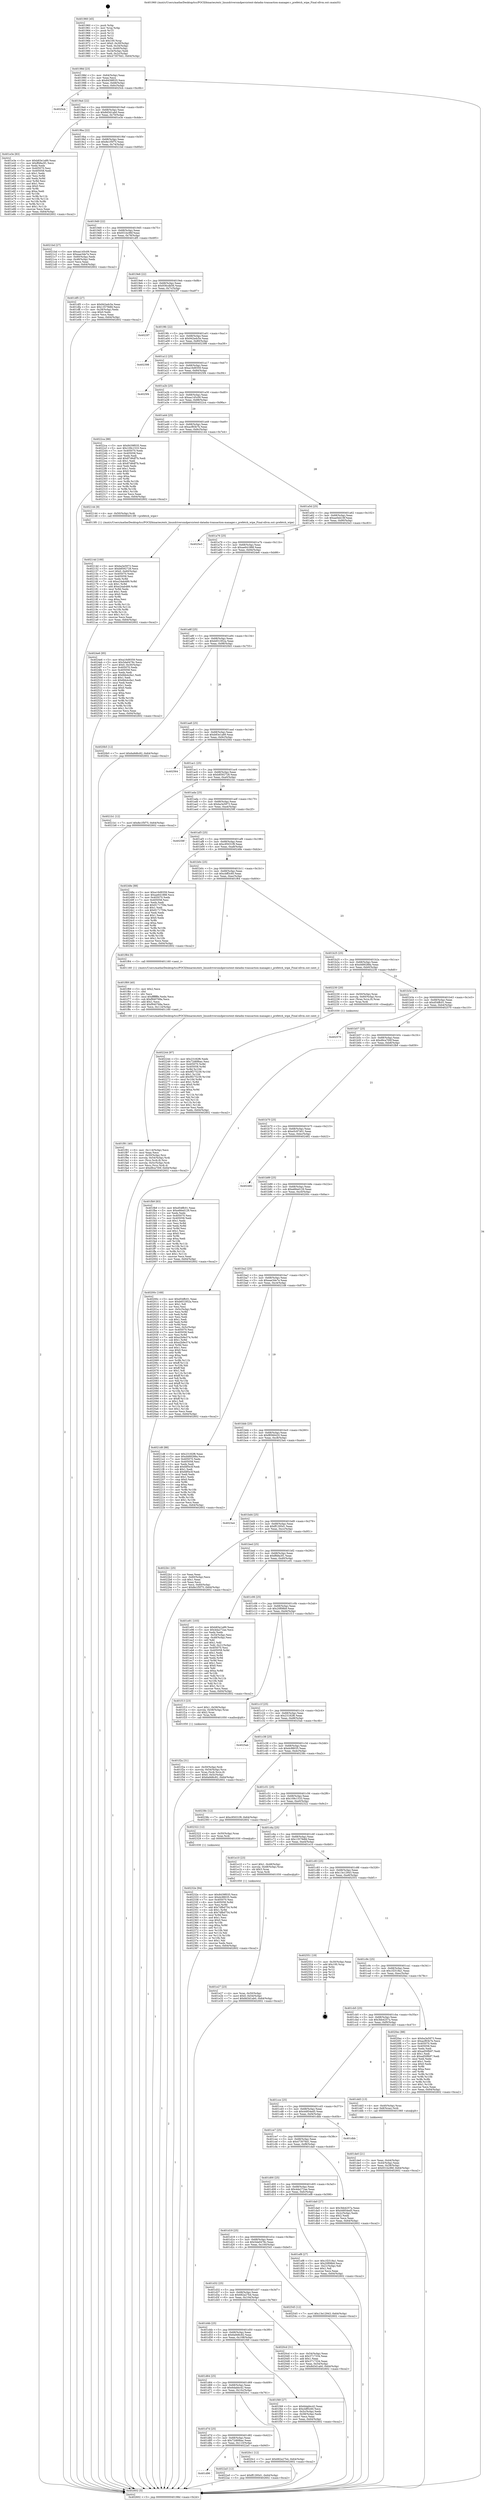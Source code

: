 digraph "0x401960" {
  label = "0x401960 (/mnt/c/Users/mathe/Desktop/tcc/POCII/binaries/extr_linuxdriversmdpersistent-datadm-transaction-manager.c_prefetch_wipe_Final-ollvm.out::main(0))"
  labelloc = "t"
  node[shape=record]

  Entry [label="",width=0.3,height=0.3,shape=circle,fillcolor=black,style=filled]
  "0x40198d" [label="{
     0x40198d [23]\l
     | [instrs]\l
     &nbsp;&nbsp;0x40198d \<+3\>: mov -0x64(%rbp),%eax\l
     &nbsp;&nbsp;0x401990 \<+2\>: mov %eax,%ecx\l
     &nbsp;&nbsp;0x401992 \<+6\>: sub $0x8439f035,%ecx\l
     &nbsp;&nbsp;0x401998 \<+3\>: mov %eax,-0x68(%rbp)\l
     &nbsp;&nbsp;0x40199b \<+3\>: mov %ecx,-0x6c(%rbp)\l
     &nbsp;&nbsp;0x40199e \<+6\>: je 00000000004025cb \<main+0xc6b\>\l
  }"]
  "0x4025cb" [label="{
     0x4025cb\l
  }", style=dashed]
  "0x4019a4" [label="{
     0x4019a4 [22]\l
     | [instrs]\l
     &nbsp;&nbsp;0x4019a4 \<+5\>: jmp 00000000004019a9 \<main+0x49\>\l
     &nbsp;&nbsp;0x4019a9 \<+3\>: mov -0x68(%rbp),%eax\l
     &nbsp;&nbsp;0x4019ac \<+5\>: sub $0x8d3d1ab0,%eax\l
     &nbsp;&nbsp;0x4019b1 \<+3\>: mov %eax,-0x70(%rbp)\l
     &nbsp;&nbsp;0x4019b4 \<+6\>: je 0000000000401e3e \<main+0x4de\>\l
  }"]
  Exit [label="",width=0.3,height=0.3,shape=circle,fillcolor=black,style=filled,peripheries=2]
  "0x401e3e" [label="{
     0x401e3e [83]\l
     | [instrs]\l
     &nbsp;&nbsp;0x401e3e \<+5\>: mov $0xb83e1a89,%eax\l
     &nbsp;&nbsp;0x401e43 \<+5\>: mov $0xff48a3f1,%ecx\l
     &nbsp;&nbsp;0x401e48 \<+2\>: xor %edx,%edx\l
     &nbsp;&nbsp;0x401e4a \<+7\>: mov 0x405070,%esi\l
     &nbsp;&nbsp;0x401e51 \<+7\>: mov 0x405058,%edi\l
     &nbsp;&nbsp;0x401e58 \<+3\>: sub $0x1,%edx\l
     &nbsp;&nbsp;0x401e5b \<+3\>: mov %esi,%r8d\l
     &nbsp;&nbsp;0x401e5e \<+3\>: add %edx,%r8d\l
     &nbsp;&nbsp;0x401e61 \<+4\>: imul %r8d,%esi\l
     &nbsp;&nbsp;0x401e65 \<+3\>: and $0x1,%esi\l
     &nbsp;&nbsp;0x401e68 \<+3\>: cmp $0x0,%esi\l
     &nbsp;&nbsp;0x401e6b \<+4\>: sete %r9b\l
     &nbsp;&nbsp;0x401e6f \<+3\>: cmp $0xa,%edi\l
     &nbsp;&nbsp;0x401e72 \<+4\>: setl %r10b\l
     &nbsp;&nbsp;0x401e76 \<+3\>: mov %r9b,%r11b\l
     &nbsp;&nbsp;0x401e79 \<+3\>: and %r10b,%r11b\l
     &nbsp;&nbsp;0x401e7c \<+3\>: xor %r10b,%r9b\l
     &nbsp;&nbsp;0x401e7f \<+3\>: or %r9b,%r11b\l
     &nbsp;&nbsp;0x401e82 \<+4\>: test $0x1,%r11b\l
     &nbsp;&nbsp;0x401e86 \<+3\>: cmovne %ecx,%eax\l
     &nbsp;&nbsp;0x401e89 \<+3\>: mov %eax,-0x64(%rbp)\l
     &nbsp;&nbsp;0x401e8c \<+5\>: jmp 0000000000402602 \<main+0xca2\>\l
  }"]
  "0x4019ba" [label="{
     0x4019ba [22]\l
     | [instrs]\l
     &nbsp;&nbsp;0x4019ba \<+5\>: jmp 00000000004019bf \<main+0x5f\>\l
     &nbsp;&nbsp;0x4019bf \<+3\>: mov -0x68(%rbp),%eax\l
     &nbsp;&nbsp;0x4019c2 \<+5\>: sub $0x8e1f5f75,%eax\l
     &nbsp;&nbsp;0x4019c7 \<+3\>: mov %eax,-0x74(%rbp)\l
     &nbsp;&nbsp;0x4019ca \<+6\>: je 00000000004021bd \<main+0x85d\>\l
  }"]
  "0x40232e" [label="{
     0x40232e [94]\l
     | [instrs]\l
     &nbsp;&nbsp;0x40232e \<+5\>: mov $0x8439f035,%ecx\l
     &nbsp;&nbsp;0x402333 \<+5\>: mov $0xdc98035,%edx\l
     &nbsp;&nbsp;0x402338 \<+7\>: mov 0x405070,%esi\l
     &nbsp;&nbsp;0x40233f \<+8\>: mov 0x405058,%r8d\l
     &nbsp;&nbsp;0x402347 \<+3\>: mov %esi,%r9d\l
     &nbsp;&nbsp;0x40234a \<+7\>: add $0x7dfbd754,%r9d\l
     &nbsp;&nbsp;0x402351 \<+4\>: sub $0x1,%r9d\l
     &nbsp;&nbsp;0x402355 \<+7\>: sub $0x7dfbd754,%r9d\l
     &nbsp;&nbsp;0x40235c \<+4\>: imul %r9d,%esi\l
     &nbsp;&nbsp;0x402360 \<+3\>: and $0x1,%esi\l
     &nbsp;&nbsp;0x402363 \<+3\>: cmp $0x0,%esi\l
     &nbsp;&nbsp;0x402366 \<+4\>: sete %r10b\l
     &nbsp;&nbsp;0x40236a \<+4\>: cmp $0xa,%r8d\l
     &nbsp;&nbsp;0x40236e \<+4\>: setl %r11b\l
     &nbsp;&nbsp;0x402372 \<+3\>: mov %r10b,%bl\l
     &nbsp;&nbsp;0x402375 \<+3\>: and %r11b,%bl\l
     &nbsp;&nbsp;0x402378 \<+3\>: xor %r11b,%r10b\l
     &nbsp;&nbsp;0x40237b \<+3\>: or %r10b,%bl\l
     &nbsp;&nbsp;0x40237e \<+3\>: test $0x1,%bl\l
     &nbsp;&nbsp;0x402381 \<+3\>: cmovne %edx,%ecx\l
     &nbsp;&nbsp;0x402384 \<+3\>: mov %ecx,-0x64(%rbp)\l
     &nbsp;&nbsp;0x402387 \<+5\>: jmp 0000000000402602 \<main+0xca2\>\l
  }"]
  "0x4021bd" [label="{
     0x4021bd [27]\l
     | [instrs]\l
     &nbsp;&nbsp;0x4021bd \<+5\>: mov $0xaa145c09,%eax\l
     &nbsp;&nbsp;0x4021c2 \<+5\>: mov $0xeae3de7e,%ecx\l
     &nbsp;&nbsp;0x4021c7 \<+3\>: mov -0x60(%rbp),%edx\l
     &nbsp;&nbsp;0x4021ca \<+3\>: cmp -0x48(%rbp),%edx\l
     &nbsp;&nbsp;0x4021cd \<+3\>: cmovl %ecx,%eax\l
     &nbsp;&nbsp;0x4021d0 \<+3\>: mov %eax,-0x64(%rbp)\l
     &nbsp;&nbsp;0x4021d3 \<+5\>: jmp 0000000000402602 \<main+0xca2\>\l
  }"]
  "0x4019d0" [label="{
     0x4019d0 [22]\l
     | [instrs]\l
     &nbsp;&nbsp;0x4019d0 \<+5\>: jmp 00000000004019d5 \<main+0x75\>\l
     &nbsp;&nbsp;0x4019d5 \<+3\>: mov -0x68(%rbp),%eax\l
     &nbsp;&nbsp;0x4019d8 \<+5\>: sub $0x931bc96f,%eax\l
     &nbsp;&nbsp;0x4019dd \<+3\>: mov %eax,-0x78(%rbp)\l
     &nbsp;&nbsp;0x4019e0 \<+6\>: je 0000000000401df5 \<main+0x495\>\l
  }"]
  "0x401d96" [label="{
     0x401d96\l
  }", style=dashed]
  "0x401df5" [label="{
     0x401df5 [27]\l
     | [instrs]\l
     &nbsp;&nbsp;0x401df5 \<+5\>: mov $0x942edc5e,%eax\l
     &nbsp;&nbsp;0x401dfa \<+5\>: mov $0x13579dfd,%ecx\l
     &nbsp;&nbsp;0x401dff \<+3\>: mov -0x28(%rbp),%edx\l
     &nbsp;&nbsp;0x401e02 \<+3\>: cmp $0x0,%edx\l
     &nbsp;&nbsp;0x401e05 \<+3\>: cmove %ecx,%eax\l
     &nbsp;&nbsp;0x401e08 \<+3\>: mov %eax,-0x64(%rbp)\l
     &nbsp;&nbsp;0x401e0b \<+5\>: jmp 0000000000402602 \<main+0xca2\>\l
  }"]
  "0x4019e6" [label="{
     0x4019e6 [22]\l
     | [instrs]\l
     &nbsp;&nbsp;0x4019e6 \<+5\>: jmp 00000000004019eb \<main+0x8b\>\l
     &nbsp;&nbsp;0x4019eb \<+3\>: mov -0x68(%rbp),%eax\l
     &nbsp;&nbsp;0x4019ee \<+5\>: sub $0x936cdb56,%eax\l
     &nbsp;&nbsp;0x4019f3 \<+3\>: mov %eax,-0x7c(%rbp)\l
     &nbsp;&nbsp;0x4019f6 \<+6\>: je 00000000004023f7 \<main+0xa97\>\l
  }"]
  "0x4022a5" [label="{
     0x4022a5 [12]\l
     | [instrs]\l
     &nbsp;&nbsp;0x4022a5 \<+7\>: movl $0xff1295d1,-0x64(%rbp)\l
     &nbsp;&nbsp;0x4022ac \<+5\>: jmp 0000000000402602 \<main+0xca2\>\l
  }"]
  "0x4023f7" [label="{
     0x4023f7\l
  }", style=dashed]
  "0x4019fc" [label="{
     0x4019fc [22]\l
     | [instrs]\l
     &nbsp;&nbsp;0x4019fc \<+5\>: jmp 0000000000401a01 \<main+0xa1\>\l
     &nbsp;&nbsp;0x401a01 \<+3\>: mov -0x68(%rbp),%eax\l
     &nbsp;&nbsp;0x401a04 \<+5\>: sub $0x942edc5e,%eax\l
     &nbsp;&nbsp;0x401a09 \<+3\>: mov %eax,-0x80(%rbp)\l
     &nbsp;&nbsp;0x401a0c \<+6\>: je 0000000000402398 \<main+0xa38\>\l
  }"]
  "0x402244" [label="{
     0x402244 [97]\l
     | [instrs]\l
     &nbsp;&nbsp;0x402244 \<+5\>: mov $0x23182f6,%edx\l
     &nbsp;&nbsp;0x402249 \<+5\>: mov $0x72d69bac,%esi\l
     &nbsp;&nbsp;0x40224e \<+8\>: mov 0x405070,%r8d\l
     &nbsp;&nbsp;0x402256 \<+8\>: mov 0x405058,%r9d\l
     &nbsp;&nbsp;0x40225e \<+3\>: mov %r8d,%r10d\l
     &nbsp;&nbsp;0x402261 \<+7\>: sub $0x9f275239,%r10d\l
     &nbsp;&nbsp;0x402268 \<+4\>: sub $0x1,%r10d\l
     &nbsp;&nbsp;0x40226c \<+7\>: add $0x9f275239,%r10d\l
     &nbsp;&nbsp;0x402273 \<+4\>: imul %r10d,%r8d\l
     &nbsp;&nbsp;0x402277 \<+4\>: and $0x1,%r8d\l
     &nbsp;&nbsp;0x40227b \<+4\>: cmp $0x0,%r8d\l
     &nbsp;&nbsp;0x40227f \<+4\>: sete %r11b\l
     &nbsp;&nbsp;0x402283 \<+4\>: cmp $0xa,%r9d\l
     &nbsp;&nbsp;0x402287 \<+3\>: setl %bl\l
     &nbsp;&nbsp;0x40228a \<+3\>: mov %r11b,%r14b\l
     &nbsp;&nbsp;0x40228d \<+3\>: and %bl,%r14b\l
     &nbsp;&nbsp;0x402290 \<+3\>: xor %bl,%r11b\l
     &nbsp;&nbsp;0x402293 \<+3\>: or %r11b,%r14b\l
     &nbsp;&nbsp;0x402296 \<+4\>: test $0x1,%r14b\l
     &nbsp;&nbsp;0x40229a \<+3\>: cmovne %esi,%edx\l
     &nbsp;&nbsp;0x40229d \<+3\>: mov %edx,-0x64(%rbp)\l
     &nbsp;&nbsp;0x4022a0 \<+5\>: jmp 0000000000402602 \<main+0xca2\>\l
  }"]
  "0x402398" [label="{
     0x402398\l
  }", style=dashed]
  "0x401a12" [label="{
     0x401a12 [25]\l
     | [instrs]\l
     &nbsp;&nbsp;0x401a12 \<+5\>: jmp 0000000000401a17 \<main+0xb7\>\l
     &nbsp;&nbsp;0x401a17 \<+3\>: mov -0x68(%rbp),%eax\l
     &nbsp;&nbsp;0x401a1a \<+5\>: sub $0xa16d9359,%eax\l
     &nbsp;&nbsp;0x401a1f \<+6\>: mov %eax,-0x84(%rbp)\l
     &nbsp;&nbsp;0x401a25 \<+6\>: je 00000000004025f4 \<main+0xc94\>\l
  }"]
  "0x40214d" [label="{
     0x40214d [100]\l
     | [instrs]\l
     &nbsp;&nbsp;0x40214d \<+5\>: mov $0xba3e5973,%eax\l
     &nbsp;&nbsp;0x402152 \<+5\>: mov $0xb8592728,%ecx\l
     &nbsp;&nbsp;0x402157 \<+7\>: movl $0x0,-0x60(%rbp)\l
     &nbsp;&nbsp;0x40215e \<+7\>: mov 0x405070,%edx\l
     &nbsp;&nbsp;0x402165 \<+7\>: mov 0x405058,%esi\l
     &nbsp;&nbsp;0x40216c \<+3\>: mov %edx,%r8d\l
     &nbsp;&nbsp;0x40216f \<+7\>: sub $0xe24ab489,%r8d\l
     &nbsp;&nbsp;0x402176 \<+4\>: sub $0x1,%r8d\l
     &nbsp;&nbsp;0x40217a \<+7\>: add $0xe24ab489,%r8d\l
     &nbsp;&nbsp;0x402181 \<+4\>: imul %r8d,%edx\l
     &nbsp;&nbsp;0x402185 \<+3\>: and $0x1,%edx\l
     &nbsp;&nbsp;0x402188 \<+3\>: cmp $0x0,%edx\l
     &nbsp;&nbsp;0x40218b \<+4\>: sete %r9b\l
     &nbsp;&nbsp;0x40218f \<+3\>: cmp $0xa,%esi\l
     &nbsp;&nbsp;0x402192 \<+4\>: setl %r10b\l
     &nbsp;&nbsp;0x402196 \<+3\>: mov %r9b,%r11b\l
     &nbsp;&nbsp;0x402199 \<+3\>: and %r10b,%r11b\l
     &nbsp;&nbsp;0x40219c \<+3\>: xor %r10b,%r9b\l
     &nbsp;&nbsp;0x40219f \<+3\>: or %r9b,%r11b\l
     &nbsp;&nbsp;0x4021a2 \<+4\>: test $0x1,%r11b\l
     &nbsp;&nbsp;0x4021a6 \<+3\>: cmovne %ecx,%eax\l
     &nbsp;&nbsp;0x4021a9 \<+3\>: mov %eax,-0x64(%rbp)\l
     &nbsp;&nbsp;0x4021ac \<+5\>: jmp 0000000000402602 \<main+0xca2\>\l
  }"]
  "0x4025f4" [label="{
     0x4025f4\l
  }", style=dashed]
  "0x401a2b" [label="{
     0x401a2b [25]\l
     | [instrs]\l
     &nbsp;&nbsp;0x401a2b \<+5\>: jmp 0000000000401a30 \<main+0xd0\>\l
     &nbsp;&nbsp;0x401a30 \<+3\>: mov -0x68(%rbp),%eax\l
     &nbsp;&nbsp;0x401a33 \<+5\>: sub $0xaa145c09,%eax\l
     &nbsp;&nbsp;0x401a38 \<+6\>: mov %eax,-0x88(%rbp)\l
     &nbsp;&nbsp;0x401a3e \<+6\>: je 00000000004022ca \<main+0x96a\>\l
  }"]
  "0x401d7d" [label="{
     0x401d7d [25]\l
     | [instrs]\l
     &nbsp;&nbsp;0x401d7d \<+5\>: jmp 0000000000401d82 \<main+0x422\>\l
     &nbsp;&nbsp;0x401d82 \<+3\>: mov -0x68(%rbp),%eax\l
     &nbsp;&nbsp;0x401d85 \<+5\>: sub $0x72d69bac,%eax\l
     &nbsp;&nbsp;0x401d8a \<+6\>: mov %eax,-0x110(%rbp)\l
     &nbsp;&nbsp;0x401d90 \<+6\>: je 00000000004022a5 \<main+0x945\>\l
  }"]
  "0x4022ca" [label="{
     0x4022ca [88]\l
     | [instrs]\l
     &nbsp;&nbsp;0x4022ca \<+5\>: mov $0x8439f035,%eax\l
     &nbsp;&nbsp;0x4022cf \<+5\>: mov $0x109c1533,%ecx\l
     &nbsp;&nbsp;0x4022d4 \<+7\>: mov 0x405070,%edx\l
     &nbsp;&nbsp;0x4022db \<+7\>: mov 0x405058,%esi\l
     &nbsp;&nbsp;0x4022e2 \<+2\>: mov %edx,%edi\l
     &nbsp;&nbsp;0x4022e4 \<+6\>: add $0x87d6df7b,%edi\l
     &nbsp;&nbsp;0x4022ea \<+3\>: sub $0x1,%edi\l
     &nbsp;&nbsp;0x4022ed \<+6\>: sub $0x87d6df7b,%edi\l
     &nbsp;&nbsp;0x4022f3 \<+3\>: imul %edi,%edx\l
     &nbsp;&nbsp;0x4022f6 \<+3\>: and $0x1,%edx\l
     &nbsp;&nbsp;0x4022f9 \<+3\>: cmp $0x0,%edx\l
     &nbsp;&nbsp;0x4022fc \<+4\>: sete %r8b\l
     &nbsp;&nbsp;0x402300 \<+3\>: cmp $0xa,%esi\l
     &nbsp;&nbsp;0x402303 \<+4\>: setl %r9b\l
     &nbsp;&nbsp;0x402307 \<+3\>: mov %r8b,%r10b\l
     &nbsp;&nbsp;0x40230a \<+3\>: and %r9b,%r10b\l
     &nbsp;&nbsp;0x40230d \<+3\>: xor %r9b,%r8b\l
     &nbsp;&nbsp;0x402310 \<+3\>: or %r8b,%r10b\l
     &nbsp;&nbsp;0x402313 \<+4\>: test $0x1,%r10b\l
     &nbsp;&nbsp;0x402317 \<+3\>: cmovne %ecx,%eax\l
     &nbsp;&nbsp;0x40231a \<+3\>: mov %eax,-0x64(%rbp)\l
     &nbsp;&nbsp;0x40231d \<+5\>: jmp 0000000000402602 \<main+0xca2\>\l
  }"]
  "0x401a44" [label="{
     0x401a44 [25]\l
     | [instrs]\l
     &nbsp;&nbsp;0x401a44 \<+5\>: jmp 0000000000401a49 \<main+0xe9\>\l
     &nbsp;&nbsp;0x401a49 \<+3\>: mov -0x68(%rbp),%eax\l
     &nbsp;&nbsp;0x401a4c \<+5\>: sub $0xacf83b7b,%eax\l
     &nbsp;&nbsp;0x401a51 \<+6\>: mov %eax,-0x8c(%rbp)\l
     &nbsp;&nbsp;0x401a57 \<+6\>: je 0000000000402144 \<main+0x7e4\>\l
  }"]
  "0x4020c1" [label="{
     0x4020c1 [12]\l
     | [instrs]\l
     &nbsp;&nbsp;0x4020c1 \<+7\>: movl $0x682a27b4,-0x64(%rbp)\l
     &nbsp;&nbsp;0x4020c8 \<+5\>: jmp 0000000000402602 \<main+0xca2\>\l
  }"]
  "0x402144" [label="{
     0x402144 [9]\l
     | [instrs]\l
     &nbsp;&nbsp;0x402144 \<+4\>: mov -0x50(%rbp),%rdi\l
     &nbsp;&nbsp;0x402148 \<+5\>: call 00000000004013f0 \<prefetch_wipe\>\l
     | [calls]\l
     &nbsp;&nbsp;0x4013f0 \{1\} (/mnt/c/Users/mathe/Desktop/tcc/POCII/binaries/extr_linuxdriversmdpersistent-datadm-transaction-manager.c_prefetch_wipe_Final-ollvm.out::prefetch_wipe)\l
  }"]
  "0x401a5d" [label="{
     0x401a5d [25]\l
     | [instrs]\l
     &nbsp;&nbsp;0x401a5d \<+5\>: jmp 0000000000401a62 \<main+0x102\>\l
     &nbsp;&nbsp;0x401a62 \<+3\>: mov -0x68(%rbp),%eax\l
     &nbsp;&nbsp;0x401a65 \<+5\>: sub $0xae0eb19f,%eax\l
     &nbsp;&nbsp;0x401a6a \<+6\>: mov %eax,-0x90(%rbp)\l
     &nbsp;&nbsp;0x401a70 \<+6\>: je 00000000004025e3 \<main+0xc83\>\l
  }"]
  "0x401f91" [label="{
     0x401f91 [40]\l
     | [instrs]\l
     &nbsp;&nbsp;0x401f91 \<+6\>: mov -0x114(%rbp),%ecx\l
     &nbsp;&nbsp;0x401f97 \<+3\>: imul %eax,%ecx\l
     &nbsp;&nbsp;0x401f9a \<+4\>: mov -0x50(%rbp),%rsi\l
     &nbsp;&nbsp;0x401f9e \<+4\>: movslq -0x54(%rbp),%rdi\l
     &nbsp;&nbsp;0x401fa2 \<+4\>: mov (%rsi,%rdi,8),%rsi\l
     &nbsp;&nbsp;0x401fa6 \<+4\>: movslq -0x5c(%rbp),%rdi\l
     &nbsp;&nbsp;0x401faa \<+3\>: mov %ecx,(%rsi,%rdi,4)\l
     &nbsp;&nbsp;0x401fad \<+7\>: movl $0xd9ca700f,-0x64(%rbp)\l
     &nbsp;&nbsp;0x401fb4 \<+5\>: jmp 0000000000402602 \<main+0xca2\>\l
  }"]
  "0x4025e3" [label="{
     0x4025e3\l
  }", style=dashed]
  "0x401a76" [label="{
     0x401a76 [25]\l
     | [instrs]\l
     &nbsp;&nbsp;0x401a76 \<+5\>: jmp 0000000000401a7b \<main+0x11b\>\l
     &nbsp;&nbsp;0x401a7b \<+3\>: mov -0x68(%rbp),%eax\l
     &nbsp;&nbsp;0x401a7e \<+5\>: sub $0xae641888,%eax\l
     &nbsp;&nbsp;0x401a83 \<+6\>: mov %eax,-0x94(%rbp)\l
     &nbsp;&nbsp;0x401a89 \<+6\>: je 00000000004024e6 \<main+0xb86\>\l
  }"]
  "0x401f69" [label="{
     0x401f69 [40]\l
     | [instrs]\l
     &nbsp;&nbsp;0x401f69 \<+5\>: mov $0x2,%ecx\l
     &nbsp;&nbsp;0x401f6e \<+1\>: cltd\l
     &nbsp;&nbsp;0x401f6f \<+2\>: idiv %ecx\l
     &nbsp;&nbsp;0x401f71 \<+6\>: imul $0xfffffffe,%edx,%ecx\l
     &nbsp;&nbsp;0x401f77 \<+6\>: sub $0xf940768a,%ecx\l
     &nbsp;&nbsp;0x401f7d \<+3\>: add $0x1,%ecx\l
     &nbsp;&nbsp;0x401f80 \<+6\>: add $0xf940768a,%ecx\l
     &nbsp;&nbsp;0x401f86 \<+6\>: mov %ecx,-0x114(%rbp)\l
     &nbsp;&nbsp;0x401f8c \<+5\>: call 0000000000401160 \<next_i\>\l
     | [calls]\l
     &nbsp;&nbsp;0x401160 \{1\} (/mnt/c/Users/mathe/Desktop/tcc/POCII/binaries/extr_linuxdriversmdpersistent-datadm-transaction-manager.c_prefetch_wipe_Final-ollvm.out::next_i)\l
  }"]
  "0x4024e6" [label="{
     0x4024e6 [95]\l
     | [instrs]\l
     &nbsp;&nbsp;0x4024e6 \<+5\>: mov $0xa16d9359,%eax\l
     &nbsp;&nbsp;0x4024eb \<+5\>: mov $0x5da0478c,%ecx\l
     &nbsp;&nbsp;0x4024f0 \<+7\>: movl $0x0,-0x30(%rbp)\l
     &nbsp;&nbsp;0x4024f7 \<+7\>: mov 0x405070,%edx\l
     &nbsp;&nbsp;0x4024fe \<+7\>: mov 0x405058,%esi\l
     &nbsp;&nbsp;0x402505 \<+2\>: mov %edx,%edi\l
     &nbsp;&nbsp;0x402507 \<+6\>: add $0x6bb4c6a1,%edi\l
     &nbsp;&nbsp;0x40250d \<+3\>: sub $0x1,%edi\l
     &nbsp;&nbsp;0x402510 \<+6\>: sub $0x6bb4c6a1,%edi\l
     &nbsp;&nbsp;0x402516 \<+3\>: imul %edi,%edx\l
     &nbsp;&nbsp;0x402519 \<+3\>: and $0x1,%edx\l
     &nbsp;&nbsp;0x40251c \<+3\>: cmp $0x0,%edx\l
     &nbsp;&nbsp;0x40251f \<+4\>: sete %r8b\l
     &nbsp;&nbsp;0x402523 \<+3\>: cmp $0xa,%esi\l
     &nbsp;&nbsp;0x402526 \<+4\>: setl %r9b\l
     &nbsp;&nbsp;0x40252a \<+3\>: mov %r8b,%r10b\l
     &nbsp;&nbsp;0x40252d \<+3\>: and %r9b,%r10b\l
     &nbsp;&nbsp;0x402530 \<+3\>: xor %r9b,%r8b\l
     &nbsp;&nbsp;0x402533 \<+3\>: or %r8b,%r10b\l
     &nbsp;&nbsp;0x402536 \<+4\>: test $0x1,%r10b\l
     &nbsp;&nbsp;0x40253a \<+3\>: cmovne %ecx,%eax\l
     &nbsp;&nbsp;0x40253d \<+3\>: mov %eax,-0x64(%rbp)\l
     &nbsp;&nbsp;0x402540 \<+5\>: jmp 0000000000402602 \<main+0xca2\>\l
  }"]
  "0x401a8f" [label="{
     0x401a8f [25]\l
     | [instrs]\l
     &nbsp;&nbsp;0x401a8f \<+5\>: jmp 0000000000401a94 \<main+0x134\>\l
     &nbsp;&nbsp;0x401a94 \<+3\>: mov -0x68(%rbp),%eax\l
     &nbsp;&nbsp;0x401a97 \<+5\>: sub $0xb651952a,%eax\l
     &nbsp;&nbsp;0x401a9c \<+6\>: mov %eax,-0x98(%rbp)\l
     &nbsp;&nbsp;0x401aa2 \<+6\>: je 00000000004020b5 \<main+0x755\>\l
  }"]
  "0x401d64" [label="{
     0x401d64 [25]\l
     | [instrs]\l
     &nbsp;&nbsp;0x401d64 \<+5\>: jmp 0000000000401d69 \<main+0x409\>\l
     &nbsp;&nbsp;0x401d69 \<+3\>: mov -0x68(%rbp),%eax\l
     &nbsp;&nbsp;0x401d6c \<+5\>: sub $0x6dabbc42,%eax\l
     &nbsp;&nbsp;0x401d71 \<+6\>: mov %eax,-0x10c(%rbp)\l
     &nbsp;&nbsp;0x401d77 \<+6\>: je 00000000004020c1 \<main+0x761\>\l
  }"]
  "0x4020b5" [label="{
     0x4020b5 [12]\l
     | [instrs]\l
     &nbsp;&nbsp;0x4020b5 \<+7\>: movl $0x6a9d6c82,-0x64(%rbp)\l
     &nbsp;&nbsp;0x4020bc \<+5\>: jmp 0000000000402602 \<main+0xca2\>\l
  }"]
  "0x401aa8" [label="{
     0x401aa8 [25]\l
     | [instrs]\l
     &nbsp;&nbsp;0x401aa8 \<+5\>: jmp 0000000000401aad \<main+0x14d\>\l
     &nbsp;&nbsp;0x401aad \<+3\>: mov -0x68(%rbp),%eax\l
     &nbsp;&nbsp;0x401ab0 \<+5\>: sub $0xb83e1a89,%eax\l
     &nbsp;&nbsp;0x401ab5 \<+6\>: mov %eax,-0x9c(%rbp)\l
     &nbsp;&nbsp;0x401abb \<+6\>: je 0000000000402564 \<main+0xc04\>\l
  }"]
  "0x401f49" [label="{
     0x401f49 [27]\l
     | [instrs]\l
     &nbsp;&nbsp;0x401f49 \<+5\>: mov $0x6dabbc42,%eax\l
     &nbsp;&nbsp;0x401f4e \<+5\>: mov $0xcbff3c60,%ecx\l
     &nbsp;&nbsp;0x401f53 \<+3\>: mov -0x5c(%rbp),%edx\l
     &nbsp;&nbsp;0x401f56 \<+3\>: cmp -0x58(%rbp),%edx\l
     &nbsp;&nbsp;0x401f59 \<+3\>: cmovl %ecx,%eax\l
     &nbsp;&nbsp;0x401f5c \<+3\>: mov %eax,-0x64(%rbp)\l
     &nbsp;&nbsp;0x401f5f \<+5\>: jmp 0000000000402602 \<main+0xca2\>\l
  }"]
  "0x402564" [label="{
     0x402564\l
  }", style=dashed]
  "0x401ac1" [label="{
     0x401ac1 [25]\l
     | [instrs]\l
     &nbsp;&nbsp;0x401ac1 \<+5\>: jmp 0000000000401ac6 \<main+0x166\>\l
     &nbsp;&nbsp;0x401ac6 \<+3\>: mov -0x68(%rbp),%eax\l
     &nbsp;&nbsp;0x401ac9 \<+5\>: sub $0xb8592728,%eax\l
     &nbsp;&nbsp;0x401ace \<+6\>: mov %eax,-0xa0(%rbp)\l
     &nbsp;&nbsp;0x401ad4 \<+6\>: je 00000000004021b1 \<main+0x851\>\l
  }"]
  "0x401d4b" [label="{
     0x401d4b [25]\l
     | [instrs]\l
     &nbsp;&nbsp;0x401d4b \<+5\>: jmp 0000000000401d50 \<main+0x3f0\>\l
     &nbsp;&nbsp;0x401d50 \<+3\>: mov -0x68(%rbp),%eax\l
     &nbsp;&nbsp;0x401d53 \<+5\>: sub $0x6a9d6c82,%eax\l
     &nbsp;&nbsp;0x401d58 \<+6\>: mov %eax,-0x108(%rbp)\l
     &nbsp;&nbsp;0x401d5e \<+6\>: je 0000000000401f49 \<main+0x5e9\>\l
  }"]
  "0x4021b1" [label="{
     0x4021b1 [12]\l
     | [instrs]\l
     &nbsp;&nbsp;0x4021b1 \<+7\>: movl $0x8e1f5f75,-0x64(%rbp)\l
     &nbsp;&nbsp;0x4021b8 \<+5\>: jmp 0000000000402602 \<main+0xca2\>\l
  }"]
  "0x401ada" [label="{
     0x401ada [25]\l
     | [instrs]\l
     &nbsp;&nbsp;0x401ada \<+5\>: jmp 0000000000401adf \<main+0x17f\>\l
     &nbsp;&nbsp;0x401adf \<+3\>: mov -0x68(%rbp),%eax\l
     &nbsp;&nbsp;0x401ae2 \<+5\>: sub $0xba3e5973,%eax\l
     &nbsp;&nbsp;0x401ae7 \<+6\>: mov %eax,-0xa4(%rbp)\l
     &nbsp;&nbsp;0x401aed \<+6\>: je 000000000040258f \<main+0xc2f\>\l
  }"]
  "0x4020cd" [label="{
     0x4020cd [31]\l
     | [instrs]\l
     &nbsp;&nbsp;0x4020cd \<+3\>: mov -0x54(%rbp),%eax\l
     &nbsp;&nbsp;0x4020d0 \<+5\>: sub $0x3717334,%eax\l
     &nbsp;&nbsp;0x4020d5 \<+3\>: add $0x1,%eax\l
     &nbsp;&nbsp;0x4020d8 \<+5\>: add $0x3717334,%eax\l
     &nbsp;&nbsp;0x4020dd \<+3\>: mov %eax,-0x54(%rbp)\l
     &nbsp;&nbsp;0x4020e0 \<+7\>: movl $0x8d3d1ab0,-0x64(%rbp)\l
     &nbsp;&nbsp;0x4020e7 \<+5\>: jmp 0000000000402602 \<main+0xca2\>\l
  }"]
  "0x40258f" [label="{
     0x40258f\l
  }", style=dashed]
  "0x401af3" [label="{
     0x401af3 [25]\l
     | [instrs]\l
     &nbsp;&nbsp;0x401af3 \<+5\>: jmp 0000000000401af8 \<main+0x198\>\l
     &nbsp;&nbsp;0x401af8 \<+3\>: mov -0x68(%rbp),%eax\l
     &nbsp;&nbsp;0x401afb \<+5\>: sub $0xc95031f9,%eax\l
     &nbsp;&nbsp;0x401b00 \<+6\>: mov %eax,-0xa8(%rbp)\l
     &nbsp;&nbsp;0x401b06 \<+6\>: je 000000000040248e \<main+0xb2e\>\l
  }"]
  "0x401d32" [label="{
     0x401d32 [25]\l
     | [instrs]\l
     &nbsp;&nbsp;0x401d32 \<+5\>: jmp 0000000000401d37 \<main+0x3d7\>\l
     &nbsp;&nbsp;0x401d37 \<+3\>: mov -0x68(%rbp),%eax\l
     &nbsp;&nbsp;0x401d3a \<+5\>: sub $0x682a27b4,%eax\l
     &nbsp;&nbsp;0x401d3f \<+6\>: mov %eax,-0x104(%rbp)\l
     &nbsp;&nbsp;0x401d45 \<+6\>: je 00000000004020cd \<main+0x76d\>\l
  }"]
  "0x40248e" [label="{
     0x40248e [88]\l
     | [instrs]\l
     &nbsp;&nbsp;0x40248e \<+5\>: mov $0xa16d9359,%eax\l
     &nbsp;&nbsp;0x402493 \<+5\>: mov $0xae641888,%ecx\l
     &nbsp;&nbsp;0x402498 \<+7\>: mov 0x405070,%edx\l
     &nbsp;&nbsp;0x40249f \<+7\>: mov 0x405058,%esi\l
     &nbsp;&nbsp;0x4024a6 \<+2\>: mov %edx,%edi\l
     &nbsp;&nbsp;0x4024a8 \<+6\>: add $0x9171759e,%edi\l
     &nbsp;&nbsp;0x4024ae \<+3\>: sub $0x1,%edi\l
     &nbsp;&nbsp;0x4024b1 \<+6\>: sub $0x9171759e,%edi\l
     &nbsp;&nbsp;0x4024b7 \<+3\>: imul %edi,%edx\l
     &nbsp;&nbsp;0x4024ba \<+3\>: and $0x1,%edx\l
     &nbsp;&nbsp;0x4024bd \<+3\>: cmp $0x0,%edx\l
     &nbsp;&nbsp;0x4024c0 \<+4\>: sete %r8b\l
     &nbsp;&nbsp;0x4024c4 \<+3\>: cmp $0xa,%esi\l
     &nbsp;&nbsp;0x4024c7 \<+4\>: setl %r9b\l
     &nbsp;&nbsp;0x4024cb \<+3\>: mov %r8b,%r10b\l
     &nbsp;&nbsp;0x4024ce \<+3\>: and %r9b,%r10b\l
     &nbsp;&nbsp;0x4024d1 \<+3\>: xor %r9b,%r8b\l
     &nbsp;&nbsp;0x4024d4 \<+3\>: or %r8b,%r10b\l
     &nbsp;&nbsp;0x4024d7 \<+4\>: test $0x1,%r10b\l
     &nbsp;&nbsp;0x4024db \<+3\>: cmovne %ecx,%eax\l
     &nbsp;&nbsp;0x4024de \<+3\>: mov %eax,-0x64(%rbp)\l
     &nbsp;&nbsp;0x4024e1 \<+5\>: jmp 0000000000402602 \<main+0xca2\>\l
  }"]
  "0x401b0c" [label="{
     0x401b0c [25]\l
     | [instrs]\l
     &nbsp;&nbsp;0x401b0c \<+5\>: jmp 0000000000401b11 \<main+0x1b1\>\l
     &nbsp;&nbsp;0x401b11 \<+3\>: mov -0x68(%rbp),%eax\l
     &nbsp;&nbsp;0x401b14 \<+5\>: sub $0xcbff3c60,%eax\l
     &nbsp;&nbsp;0x401b19 \<+6\>: mov %eax,-0xac(%rbp)\l
     &nbsp;&nbsp;0x401b1f \<+6\>: je 0000000000401f64 \<main+0x604\>\l
  }"]
  "0x402545" [label="{
     0x402545 [12]\l
     | [instrs]\l
     &nbsp;&nbsp;0x402545 \<+7\>: movl $0x13e12943,-0x64(%rbp)\l
     &nbsp;&nbsp;0x40254c \<+5\>: jmp 0000000000402602 \<main+0xca2\>\l
  }"]
  "0x401f64" [label="{
     0x401f64 [5]\l
     | [instrs]\l
     &nbsp;&nbsp;0x401f64 \<+5\>: call 0000000000401160 \<next_i\>\l
     | [calls]\l
     &nbsp;&nbsp;0x401160 \{1\} (/mnt/c/Users/mathe/Desktop/tcc/POCII/binaries/extr_linuxdriversmdpersistent-datadm-transaction-manager.c_prefetch_wipe_Final-ollvm.out::next_i)\l
  }"]
  "0x401b25" [label="{
     0x401b25 [25]\l
     | [instrs]\l
     &nbsp;&nbsp;0x401b25 \<+5\>: jmp 0000000000401b2a \<main+0x1ca\>\l
     &nbsp;&nbsp;0x401b2a \<+3\>: mov -0x68(%rbp),%eax\l
     &nbsp;&nbsp;0x401b2d \<+5\>: sub $0xd489288a,%eax\l
     &nbsp;&nbsp;0x401b32 \<+6\>: mov %eax,-0xb0(%rbp)\l
     &nbsp;&nbsp;0x401b38 \<+6\>: je 0000000000402230 \<main+0x8d0\>\l
  }"]
  "0x401f2a" [label="{
     0x401f2a [31]\l
     | [instrs]\l
     &nbsp;&nbsp;0x401f2a \<+4\>: mov -0x50(%rbp),%rdi\l
     &nbsp;&nbsp;0x401f2e \<+4\>: movslq -0x54(%rbp),%rcx\l
     &nbsp;&nbsp;0x401f32 \<+4\>: mov %rax,(%rdi,%rcx,8)\l
     &nbsp;&nbsp;0x401f36 \<+7\>: movl $0x0,-0x5c(%rbp)\l
     &nbsp;&nbsp;0x401f3d \<+7\>: movl $0x6a9d6c82,-0x64(%rbp)\l
     &nbsp;&nbsp;0x401f44 \<+5\>: jmp 0000000000402602 \<main+0xca2\>\l
  }"]
  "0x402230" [label="{
     0x402230 [20]\l
     | [instrs]\l
     &nbsp;&nbsp;0x402230 \<+4\>: mov -0x50(%rbp),%rax\l
     &nbsp;&nbsp;0x402234 \<+4\>: movslq -0x60(%rbp),%rcx\l
     &nbsp;&nbsp;0x402238 \<+4\>: mov (%rax,%rcx,8),%rax\l
     &nbsp;&nbsp;0x40223c \<+3\>: mov %rax,%rdi\l
     &nbsp;&nbsp;0x40223f \<+5\>: call 0000000000401030 \<free@plt\>\l
     | [calls]\l
     &nbsp;&nbsp;0x401030 \{1\} (unknown)\l
  }"]
  "0x401b3e" [label="{
     0x401b3e [25]\l
     | [instrs]\l
     &nbsp;&nbsp;0x401b3e \<+5\>: jmp 0000000000401b43 \<main+0x1e3\>\l
     &nbsp;&nbsp;0x401b43 \<+3\>: mov -0x68(%rbp),%eax\l
     &nbsp;&nbsp;0x401b46 \<+5\>: sub $0xd54ffc01,%eax\l
     &nbsp;&nbsp;0x401b4b \<+6\>: mov %eax,-0xb4(%rbp)\l
     &nbsp;&nbsp;0x401b51 \<+6\>: je 0000000000402570 \<main+0xc10\>\l
  }"]
  "0x401d19" [label="{
     0x401d19 [25]\l
     | [instrs]\l
     &nbsp;&nbsp;0x401d19 \<+5\>: jmp 0000000000401d1e \<main+0x3be\>\l
     &nbsp;&nbsp;0x401d1e \<+3\>: mov -0x68(%rbp),%eax\l
     &nbsp;&nbsp;0x401d21 \<+5\>: sub $0x5da0478c,%eax\l
     &nbsp;&nbsp;0x401d26 \<+6\>: mov %eax,-0x100(%rbp)\l
     &nbsp;&nbsp;0x401d2c \<+6\>: je 0000000000402545 \<main+0xbe5\>\l
  }"]
  "0x402570" [label="{
     0x402570\l
  }", style=dashed]
  "0x401b57" [label="{
     0x401b57 [25]\l
     | [instrs]\l
     &nbsp;&nbsp;0x401b57 \<+5\>: jmp 0000000000401b5c \<main+0x1fc\>\l
     &nbsp;&nbsp;0x401b5c \<+3\>: mov -0x68(%rbp),%eax\l
     &nbsp;&nbsp;0x401b5f \<+5\>: sub $0xd9ca700f,%eax\l
     &nbsp;&nbsp;0x401b64 \<+6\>: mov %eax,-0xb8(%rbp)\l
     &nbsp;&nbsp;0x401b6a \<+6\>: je 0000000000401fb9 \<main+0x659\>\l
  }"]
  "0x401ef8" [label="{
     0x401ef8 [27]\l
     | [instrs]\l
     &nbsp;&nbsp;0x401ef8 \<+5\>: mov $0x1f2518a1,%eax\l
     &nbsp;&nbsp;0x401efd \<+5\>: mov $0x20f08b9,%ecx\l
     &nbsp;&nbsp;0x401f02 \<+3\>: mov -0x21(%rbp),%dl\l
     &nbsp;&nbsp;0x401f05 \<+3\>: test $0x1,%dl\l
     &nbsp;&nbsp;0x401f08 \<+3\>: cmovne %ecx,%eax\l
     &nbsp;&nbsp;0x401f0b \<+3\>: mov %eax,-0x64(%rbp)\l
     &nbsp;&nbsp;0x401f0e \<+5\>: jmp 0000000000402602 \<main+0xca2\>\l
  }"]
  "0x401fb9" [label="{
     0x401fb9 [83]\l
     | [instrs]\l
     &nbsp;&nbsp;0x401fb9 \<+5\>: mov $0xd54ffc01,%eax\l
     &nbsp;&nbsp;0x401fbe \<+5\>: mov $0xe66ed129,%ecx\l
     &nbsp;&nbsp;0x401fc3 \<+2\>: xor %edx,%edx\l
     &nbsp;&nbsp;0x401fc5 \<+7\>: mov 0x405070,%esi\l
     &nbsp;&nbsp;0x401fcc \<+7\>: mov 0x405058,%edi\l
     &nbsp;&nbsp;0x401fd3 \<+3\>: sub $0x1,%edx\l
     &nbsp;&nbsp;0x401fd6 \<+3\>: mov %esi,%r8d\l
     &nbsp;&nbsp;0x401fd9 \<+3\>: add %edx,%r8d\l
     &nbsp;&nbsp;0x401fdc \<+4\>: imul %r8d,%esi\l
     &nbsp;&nbsp;0x401fe0 \<+3\>: and $0x1,%esi\l
     &nbsp;&nbsp;0x401fe3 \<+3\>: cmp $0x0,%esi\l
     &nbsp;&nbsp;0x401fe6 \<+4\>: sete %r9b\l
     &nbsp;&nbsp;0x401fea \<+3\>: cmp $0xa,%edi\l
     &nbsp;&nbsp;0x401fed \<+4\>: setl %r10b\l
     &nbsp;&nbsp;0x401ff1 \<+3\>: mov %r9b,%r11b\l
     &nbsp;&nbsp;0x401ff4 \<+3\>: and %r10b,%r11b\l
     &nbsp;&nbsp;0x401ff7 \<+3\>: xor %r10b,%r9b\l
     &nbsp;&nbsp;0x401ffa \<+3\>: or %r9b,%r11b\l
     &nbsp;&nbsp;0x401ffd \<+4\>: test $0x1,%r11b\l
     &nbsp;&nbsp;0x402001 \<+3\>: cmovne %ecx,%eax\l
     &nbsp;&nbsp;0x402004 \<+3\>: mov %eax,-0x64(%rbp)\l
     &nbsp;&nbsp;0x402007 \<+5\>: jmp 0000000000402602 \<main+0xca2\>\l
  }"]
  "0x401b70" [label="{
     0x401b70 [25]\l
     | [instrs]\l
     &nbsp;&nbsp;0x401b70 \<+5\>: jmp 0000000000401b75 \<main+0x215\>\l
     &nbsp;&nbsp;0x401b75 \<+3\>: mov -0x68(%rbp),%eax\l
     &nbsp;&nbsp;0x401b78 \<+5\>: sub $0xe5c97401,%eax\l
     &nbsp;&nbsp;0x401b7d \<+6\>: mov %eax,-0xbc(%rbp)\l
     &nbsp;&nbsp;0x401b83 \<+6\>: je 0000000000402482 \<main+0xb22\>\l
  }"]
  "0x401e27" [label="{
     0x401e27 [23]\l
     | [instrs]\l
     &nbsp;&nbsp;0x401e27 \<+4\>: mov %rax,-0x50(%rbp)\l
     &nbsp;&nbsp;0x401e2b \<+7\>: movl $0x0,-0x54(%rbp)\l
     &nbsp;&nbsp;0x401e32 \<+7\>: movl $0x8d3d1ab0,-0x64(%rbp)\l
     &nbsp;&nbsp;0x401e39 \<+5\>: jmp 0000000000402602 \<main+0xca2\>\l
  }"]
  "0x402482" [label="{
     0x402482\l
  }", style=dashed]
  "0x401b89" [label="{
     0x401b89 [25]\l
     | [instrs]\l
     &nbsp;&nbsp;0x401b89 \<+5\>: jmp 0000000000401b8e \<main+0x22e\>\l
     &nbsp;&nbsp;0x401b8e \<+3\>: mov -0x68(%rbp),%eax\l
     &nbsp;&nbsp;0x401b91 \<+5\>: sub $0xe66ed129,%eax\l
     &nbsp;&nbsp;0x401b96 \<+6\>: mov %eax,-0xc0(%rbp)\l
     &nbsp;&nbsp;0x401b9c \<+6\>: je 000000000040200c \<main+0x6ac\>\l
  }"]
  "0x401de0" [label="{
     0x401de0 [21]\l
     | [instrs]\l
     &nbsp;&nbsp;0x401de0 \<+3\>: mov %eax,-0x44(%rbp)\l
     &nbsp;&nbsp;0x401de3 \<+3\>: mov -0x44(%rbp),%eax\l
     &nbsp;&nbsp;0x401de6 \<+3\>: mov %eax,-0x28(%rbp)\l
     &nbsp;&nbsp;0x401de9 \<+7\>: movl $0x931bc96f,-0x64(%rbp)\l
     &nbsp;&nbsp;0x401df0 \<+5\>: jmp 0000000000402602 \<main+0xca2\>\l
  }"]
  "0x40200c" [label="{
     0x40200c [169]\l
     | [instrs]\l
     &nbsp;&nbsp;0x40200c \<+5\>: mov $0xd54ffc01,%eax\l
     &nbsp;&nbsp;0x402011 \<+5\>: mov $0xb651952a,%ecx\l
     &nbsp;&nbsp;0x402016 \<+2\>: mov $0x1,%dl\l
     &nbsp;&nbsp;0x402018 \<+2\>: xor %esi,%esi\l
     &nbsp;&nbsp;0x40201a \<+3\>: mov -0x5c(%rbp),%edi\l
     &nbsp;&nbsp;0x40201d \<+3\>: mov %esi,%r8d\l
     &nbsp;&nbsp;0x402020 \<+3\>: sub %edi,%r8d\l
     &nbsp;&nbsp;0x402023 \<+2\>: mov %esi,%edi\l
     &nbsp;&nbsp;0x402025 \<+3\>: sub $0x1,%edi\l
     &nbsp;&nbsp;0x402028 \<+3\>: add %edi,%r8d\l
     &nbsp;&nbsp;0x40202b \<+3\>: sub %r8d,%esi\l
     &nbsp;&nbsp;0x40202e \<+3\>: mov %esi,-0x5c(%rbp)\l
     &nbsp;&nbsp;0x402031 \<+7\>: mov 0x405070,%esi\l
     &nbsp;&nbsp;0x402038 \<+7\>: mov 0x405058,%edi\l
     &nbsp;&nbsp;0x40203f \<+3\>: mov %esi,%r8d\l
     &nbsp;&nbsp;0x402042 \<+7\>: add $0xe2b9e374,%r8d\l
     &nbsp;&nbsp;0x402049 \<+4\>: sub $0x1,%r8d\l
     &nbsp;&nbsp;0x40204d \<+7\>: sub $0xe2b9e374,%r8d\l
     &nbsp;&nbsp;0x402054 \<+4\>: imul %r8d,%esi\l
     &nbsp;&nbsp;0x402058 \<+3\>: and $0x1,%esi\l
     &nbsp;&nbsp;0x40205b \<+3\>: cmp $0x0,%esi\l
     &nbsp;&nbsp;0x40205e \<+4\>: sete %r9b\l
     &nbsp;&nbsp;0x402062 \<+3\>: cmp $0xa,%edi\l
     &nbsp;&nbsp;0x402065 \<+4\>: setl %r10b\l
     &nbsp;&nbsp;0x402069 \<+3\>: mov %r9b,%r11b\l
     &nbsp;&nbsp;0x40206c \<+4\>: xor $0xff,%r11b\l
     &nbsp;&nbsp;0x402070 \<+3\>: mov %r10b,%bl\l
     &nbsp;&nbsp;0x402073 \<+3\>: xor $0xff,%bl\l
     &nbsp;&nbsp;0x402076 \<+3\>: xor $0x1,%dl\l
     &nbsp;&nbsp;0x402079 \<+3\>: mov %r11b,%r14b\l
     &nbsp;&nbsp;0x40207c \<+4\>: and $0xff,%r14b\l
     &nbsp;&nbsp;0x402080 \<+3\>: and %dl,%r9b\l
     &nbsp;&nbsp;0x402083 \<+3\>: mov %bl,%r15b\l
     &nbsp;&nbsp;0x402086 \<+4\>: and $0xff,%r15b\l
     &nbsp;&nbsp;0x40208a \<+3\>: and %dl,%r10b\l
     &nbsp;&nbsp;0x40208d \<+3\>: or %r9b,%r14b\l
     &nbsp;&nbsp;0x402090 \<+3\>: or %r10b,%r15b\l
     &nbsp;&nbsp;0x402093 \<+3\>: xor %r15b,%r14b\l
     &nbsp;&nbsp;0x402096 \<+3\>: or %bl,%r11b\l
     &nbsp;&nbsp;0x402099 \<+4\>: xor $0xff,%r11b\l
     &nbsp;&nbsp;0x40209d \<+3\>: or $0x1,%dl\l
     &nbsp;&nbsp;0x4020a0 \<+3\>: and %dl,%r11b\l
     &nbsp;&nbsp;0x4020a3 \<+3\>: or %r11b,%r14b\l
     &nbsp;&nbsp;0x4020a6 \<+4\>: test $0x1,%r14b\l
     &nbsp;&nbsp;0x4020aa \<+3\>: cmovne %ecx,%eax\l
     &nbsp;&nbsp;0x4020ad \<+3\>: mov %eax,-0x64(%rbp)\l
     &nbsp;&nbsp;0x4020b0 \<+5\>: jmp 0000000000402602 \<main+0xca2\>\l
  }"]
  "0x401ba2" [label="{
     0x401ba2 [25]\l
     | [instrs]\l
     &nbsp;&nbsp;0x401ba2 \<+5\>: jmp 0000000000401ba7 \<main+0x247\>\l
     &nbsp;&nbsp;0x401ba7 \<+3\>: mov -0x68(%rbp),%eax\l
     &nbsp;&nbsp;0x401baa \<+5\>: sub $0xeae3de7e,%eax\l
     &nbsp;&nbsp;0x401baf \<+6\>: mov %eax,-0xc4(%rbp)\l
     &nbsp;&nbsp;0x401bb5 \<+6\>: je 00000000004021d8 \<main+0x878\>\l
  }"]
  "0x401960" [label="{
     0x401960 [45]\l
     | [instrs]\l
     &nbsp;&nbsp;0x401960 \<+1\>: push %rbp\l
     &nbsp;&nbsp;0x401961 \<+3\>: mov %rsp,%rbp\l
     &nbsp;&nbsp;0x401964 \<+2\>: push %r15\l
     &nbsp;&nbsp;0x401966 \<+2\>: push %r14\l
     &nbsp;&nbsp;0x401968 \<+2\>: push %r12\l
     &nbsp;&nbsp;0x40196a \<+1\>: push %rbx\l
     &nbsp;&nbsp;0x40196b \<+7\>: sub $0x100,%rsp\l
     &nbsp;&nbsp;0x401972 \<+7\>: movl $0x0,-0x30(%rbp)\l
     &nbsp;&nbsp;0x401979 \<+3\>: mov %edi,-0x34(%rbp)\l
     &nbsp;&nbsp;0x40197c \<+4\>: mov %rsi,-0x40(%rbp)\l
     &nbsp;&nbsp;0x401980 \<+3\>: mov -0x34(%rbp),%edi\l
     &nbsp;&nbsp;0x401983 \<+3\>: mov %edi,-0x2c(%rbp)\l
     &nbsp;&nbsp;0x401986 \<+7\>: movl $0x473076d1,-0x64(%rbp)\l
  }"]
  "0x4021d8" [label="{
     0x4021d8 [88]\l
     | [instrs]\l
     &nbsp;&nbsp;0x4021d8 \<+5\>: mov $0x23182f6,%eax\l
     &nbsp;&nbsp;0x4021dd \<+5\>: mov $0xd489288a,%ecx\l
     &nbsp;&nbsp;0x4021e2 \<+7\>: mov 0x405070,%edx\l
     &nbsp;&nbsp;0x4021e9 \<+7\>: mov 0x405058,%esi\l
     &nbsp;&nbsp;0x4021f0 \<+2\>: mov %edx,%edi\l
     &nbsp;&nbsp;0x4021f2 \<+6\>: add $0xfdf5e3f,%edi\l
     &nbsp;&nbsp;0x4021f8 \<+3\>: sub $0x1,%edi\l
     &nbsp;&nbsp;0x4021fb \<+6\>: sub $0xfdf5e3f,%edi\l
     &nbsp;&nbsp;0x402201 \<+3\>: imul %edi,%edx\l
     &nbsp;&nbsp;0x402204 \<+3\>: and $0x1,%edx\l
     &nbsp;&nbsp;0x402207 \<+3\>: cmp $0x0,%edx\l
     &nbsp;&nbsp;0x40220a \<+4\>: sete %r8b\l
     &nbsp;&nbsp;0x40220e \<+3\>: cmp $0xa,%esi\l
     &nbsp;&nbsp;0x402211 \<+4\>: setl %r9b\l
     &nbsp;&nbsp;0x402215 \<+3\>: mov %r8b,%r10b\l
     &nbsp;&nbsp;0x402218 \<+3\>: and %r9b,%r10b\l
     &nbsp;&nbsp;0x40221b \<+3\>: xor %r9b,%r8b\l
     &nbsp;&nbsp;0x40221e \<+3\>: or %r8b,%r10b\l
     &nbsp;&nbsp;0x402221 \<+4\>: test $0x1,%r10b\l
     &nbsp;&nbsp;0x402225 \<+3\>: cmovne %ecx,%eax\l
     &nbsp;&nbsp;0x402228 \<+3\>: mov %eax,-0x64(%rbp)\l
     &nbsp;&nbsp;0x40222b \<+5\>: jmp 0000000000402602 \<main+0xca2\>\l
  }"]
  "0x401bbb" [label="{
     0x401bbb [25]\l
     | [instrs]\l
     &nbsp;&nbsp;0x401bbb \<+5\>: jmp 0000000000401bc0 \<main+0x260\>\l
     &nbsp;&nbsp;0x401bc0 \<+3\>: mov -0x68(%rbp),%eax\l
     &nbsp;&nbsp;0x401bc3 \<+5\>: sub $0xf8566420,%eax\l
     &nbsp;&nbsp;0x401bc8 \<+6\>: mov %eax,-0xc8(%rbp)\l
     &nbsp;&nbsp;0x401bce \<+6\>: je 00000000004023a4 \<main+0xa44\>\l
  }"]
  "0x402602" [label="{
     0x402602 [5]\l
     | [instrs]\l
     &nbsp;&nbsp;0x402602 \<+5\>: jmp 000000000040198d \<main+0x2d\>\l
  }"]
  "0x4023a4" [label="{
     0x4023a4\l
  }", style=dashed]
  "0x401bd4" [label="{
     0x401bd4 [25]\l
     | [instrs]\l
     &nbsp;&nbsp;0x401bd4 \<+5\>: jmp 0000000000401bd9 \<main+0x279\>\l
     &nbsp;&nbsp;0x401bd9 \<+3\>: mov -0x68(%rbp),%eax\l
     &nbsp;&nbsp;0x401bdc \<+5\>: sub $0xff1295d1,%eax\l
     &nbsp;&nbsp;0x401be1 \<+6\>: mov %eax,-0xcc(%rbp)\l
     &nbsp;&nbsp;0x401be7 \<+6\>: je 00000000004022b1 \<main+0x951\>\l
  }"]
  "0x401d00" [label="{
     0x401d00 [25]\l
     | [instrs]\l
     &nbsp;&nbsp;0x401d00 \<+5\>: jmp 0000000000401d05 \<main+0x3a5\>\l
     &nbsp;&nbsp;0x401d05 \<+3\>: mov -0x68(%rbp),%eax\l
     &nbsp;&nbsp;0x401d08 \<+5\>: sub $0x4da272ae,%eax\l
     &nbsp;&nbsp;0x401d0d \<+6\>: mov %eax,-0xfc(%rbp)\l
     &nbsp;&nbsp;0x401d13 \<+6\>: je 0000000000401ef8 \<main+0x598\>\l
  }"]
  "0x4022b1" [label="{
     0x4022b1 [25]\l
     | [instrs]\l
     &nbsp;&nbsp;0x4022b1 \<+2\>: xor %eax,%eax\l
     &nbsp;&nbsp;0x4022b3 \<+3\>: mov -0x60(%rbp),%ecx\l
     &nbsp;&nbsp;0x4022b6 \<+3\>: sub $0x1,%eax\l
     &nbsp;&nbsp;0x4022b9 \<+2\>: sub %eax,%ecx\l
     &nbsp;&nbsp;0x4022bb \<+3\>: mov %ecx,-0x60(%rbp)\l
     &nbsp;&nbsp;0x4022be \<+7\>: movl $0x8e1f5f75,-0x64(%rbp)\l
     &nbsp;&nbsp;0x4022c5 \<+5\>: jmp 0000000000402602 \<main+0xca2\>\l
  }"]
  "0x401bed" [label="{
     0x401bed [25]\l
     | [instrs]\l
     &nbsp;&nbsp;0x401bed \<+5\>: jmp 0000000000401bf2 \<main+0x292\>\l
     &nbsp;&nbsp;0x401bf2 \<+3\>: mov -0x68(%rbp),%eax\l
     &nbsp;&nbsp;0x401bf5 \<+5\>: sub $0xff48a3f1,%eax\l
     &nbsp;&nbsp;0x401bfa \<+6\>: mov %eax,-0xd0(%rbp)\l
     &nbsp;&nbsp;0x401c00 \<+6\>: je 0000000000401e91 \<main+0x531\>\l
  }"]
  "0x401da0" [label="{
     0x401da0 [27]\l
     | [instrs]\l
     &nbsp;&nbsp;0x401da0 \<+5\>: mov $0x3bb4257a,%eax\l
     &nbsp;&nbsp;0x401da5 \<+5\>: mov $0x44854ed5,%ecx\l
     &nbsp;&nbsp;0x401daa \<+3\>: mov -0x2c(%rbp),%edx\l
     &nbsp;&nbsp;0x401dad \<+3\>: cmp $0x2,%edx\l
     &nbsp;&nbsp;0x401db0 \<+3\>: cmovne %ecx,%eax\l
     &nbsp;&nbsp;0x401db3 \<+3\>: mov %eax,-0x64(%rbp)\l
     &nbsp;&nbsp;0x401db6 \<+5\>: jmp 0000000000402602 \<main+0xca2\>\l
  }"]
  "0x401e91" [label="{
     0x401e91 [103]\l
     | [instrs]\l
     &nbsp;&nbsp;0x401e91 \<+5\>: mov $0xb83e1a89,%eax\l
     &nbsp;&nbsp;0x401e96 \<+5\>: mov $0x4da272ae,%ecx\l
     &nbsp;&nbsp;0x401e9b \<+2\>: xor %edx,%edx\l
     &nbsp;&nbsp;0x401e9d \<+3\>: mov -0x54(%rbp),%esi\l
     &nbsp;&nbsp;0x401ea0 \<+3\>: cmp -0x48(%rbp),%esi\l
     &nbsp;&nbsp;0x401ea3 \<+4\>: setl %dil\l
     &nbsp;&nbsp;0x401ea7 \<+4\>: and $0x1,%dil\l
     &nbsp;&nbsp;0x401eab \<+4\>: mov %dil,-0x21(%rbp)\l
     &nbsp;&nbsp;0x401eaf \<+7\>: mov 0x405070,%esi\l
     &nbsp;&nbsp;0x401eb6 \<+8\>: mov 0x405058,%r8d\l
     &nbsp;&nbsp;0x401ebe \<+3\>: sub $0x1,%edx\l
     &nbsp;&nbsp;0x401ec1 \<+3\>: mov %esi,%r9d\l
     &nbsp;&nbsp;0x401ec4 \<+3\>: add %edx,%r9d\l
     &nbsp;&nbsp;0x401ec7 \<+4\>: imul %r9d,%esi\l
     &nbsp;&nbsp;0x401ecb \<+3\>: and $0x1,%esi\l
     &nbsp;&nbsp;0x401ece \<+3\>: cmp $0x0,%esi\l
     &nbsp;&nbsp;0x401ed1 \<+4\>: sete %dil\l
     &nbsp;&nbsp;0x401ed5 \<+4\>: cmp $0xa,%r8d\l
     &nbsp;&nbsp;0x401ed9 \<+4\>: setl %r10b\l
     &nbsp;&nbsp;0x401edd \<+3\>: mov %dil,%r11b\l
     &nbsp;&nbsp;0x401ee0 \<+3\>: and %r10b,%r11b\l
     &nbsp;&nbsp;0x401ee3 \<+3\>: xor %r10b,%dil\l
     &nbsp;&nbsp;0x401ee6 \<+3\>: or %dil,%r11b\l
     &nbsp;&nbsp;0x401ee9 \<+4\>: test $0x1,%r11b\l
     &nbsp;&nbsp;0x401eed \<+3\>: cmovne %ecx,%eax\l
     &nbsp;&nbsp;0x401ef0 \<+3\>: mov %eax,-0x64(%rbp)\l
     &nbsp;&nbsp;0x401ef3 \<+5\>: jmp 0000000000402602 \<main+0xca2\>\l
  }"]
  "0x401c06" [label="{
     0x401c06 [25]\l
     | [instrs]\l
     &nbsp;&nbsp;0x401c06 \<+5\>: jmp 0000000000401c0b \<main+0x2ab\>\l
     &nbsp;&nbsp;0x401c0b \<+3\>: mov -0x68(%rbp),%eax\l
     &nbsp;&nbsp;0x401c0e \<+5\>: sub $0x20f08b9,%eax\l
     &nbsp;&nbsp;0x401c13 \<+6\>: mov %eax,-0xd4(%rbp)\l
     &nbsp;&nbsp;0x401c19 \<+6\>: je 0000000000401f13 \<main+0x5b3\>\l
  }"]
  "0x401ce7" [label="{
     0x401ce7 [25]\l
     | [instrs]\l
     &nbsp;&nbsp;0x401ce7 \<+5\>: jmp 0000000000401cec \<main+0x38c\>\l
     &nbsp;&nbsp;0x401cec \<+3\>: mov -0x68(%rbp),%eax\l
     &nbsp;&nbsp;0x401cef \<+5\>: sub $0x473076d1,%eax\l
     &nbsp;&nbsp;0x401cf4 \<+6\>: mov %eax,-0xf8(%rbp)\l
     &nbsp;&nbsp;0x401cfa \<+6\>: je 0000000000401da0 \<main+0x440\>\l
  }"]
  "0x401f13" [label="{
     0x401f13 [23]\l
     | [instrs]\l
     &nbsp;&nbsp;0x401f13 \<+7\>: movl $0x1,-0x58(%rbp)\l
     &nbsp;&nbsp;0x401f1a \<+4\>: movslq -0x58(%rbp),%rax\l
     &nbsp;&nbsp;0x401f1e \<+4\>: shl $0x2,%rax\l
     &nbsp;&nbsp;0x401f22 \<+3\>: mov %rax,%rdi\l
     &nbsp;&nbsp;0x401f25 \<+5\>: call 0000000000401050 \<malloc@plt\>\l
     | [calls]\l
     &nbsp;&nbsp;0x401050 \{1\} (unknown)\l
  }"]
  "0x401c1f" [label="{
     0x401c1f [25]\l
     | [instrs]\l
     &nbsp;&nbsp;0x401c1f \<+5\>: jmp 0000000000401c24 \<main+0x2c4\>\l
     &nbsp;&nbsp;0x401c24 \<+3\>: mov -0x68(%rbp),%eax\l
     &nbsp;&nbsp;0x401c27 \<+5\>: sub $0x23182f6,%eax\l
     &nbsp;&nbsp;0x401c2c \<+6\>: mov %eax,-0xd8(%rbp)\l
     &nbsp;&nbsp;0x401c32 \<+6\>: je 00000000004025ab \<main+0xc4b\>\l
  }"]
  "0x401dbb" [label="{
     0x401dbb\l
  }", style=dashed]
  "0x4025ab" [label="{
     0x4025ab\l
  }", style=dashed]
  "0x401c38" [label="{
     0x401c38 [25]\l
     | [instrs]\l
     &nbsp;&nbsp;0x401c38 \<+5\>: jmp 0000000000401c3d \<main+0x2dd\>\l
     &nbsp;&nbsp;0x401c3d \<+3\>: mov -0x68(%rbp),%eax\l
     &nbsp;&nbsp;0x401c40 \<+5\>: sub $0xdc98035,%eax\l
     &nbsp;&nbsp;0x401c45 \<+6\>: mov %eax,-0xdc(%rbp)\l
     &nbsp;&nbsp;0x401c4b \<+6\>: je 000000000040238c \<main+0xa2c\>\l
  }"]
  "0x401cce" [label="{
     0x401cce [25]\l
     | [instrs]\l
     &nbsp;&nbsp;0x401cce \<+5\>: jmp 0000000000401cd3 \<main+0x373\>\l
     &nbsp;&nbsp;0x401cd3 \<+3\>: mov -0x68(%rbp),%eax\l
     &nbsp;&nbsp;0x401cd6 \<+5\>: sub $0x44854ed5,%eax\l
     &nbsp;&nbsp;0x401cdb \<+6\>: mov %eax,-0xf4(%rbp)\l
     &nbsp;&nbsp;0x401ce1 \<+6\>: je 0000000000401dbb \<main+0x45b\>\l
  }"]
  "0x40238c" [label="{
     0x40238c [12]\l
     | [instrs]\l
     &nbsp;&nbsp;0x40238c \<+7\>: movl $0xc95031f9,-0x64(%rbp)\l
     &nbsp;&nbsp;0x402393 \<+5\>: jmp 0000000000402602 \<main+0xca2\>\l
  }"]
  "0x401c51" [label="{
     0x401c51 [25]\l
     | [instrs]\l
     &nbsp;&nbsp;0x401c51 \<+5\>: jmp 0000000000401c56 \<main+0x2f6\>\l
     &nbsp;&nbsp;0x401c56 \<+3\>: mov -0x68(%rbp),%eax\l
     &nbsp;&nbsp;0x401c59 \<+5\>: sub $0x109c1533,%eax\l
     &nbsp;&nbsp;0x401c5e \<+6\>: mov %eax,-0xe0(%rbp)\l
     &nbsp;&nbsp;0x401c64 \<+6\>: je 0000000000402322 \<main+0x9c2\>\l
  }"]
  "0x401dd3" [label="{
     0x401dd3 [13]\l
     | [instrs]\l
     &nbsp;&nbsp;0x401dd3 \<+4\>: mov -0x40(%rbp),%rax\l
     &nbsp;&nbsp;0x401dd7 \<+4\>: mov 0x8(%rax),%rdi\l
     &nbsp;&nbsp;0x401ddb \<+5\>: call 0000000000401060 \<atoi@plt\>\l
     | [calls]\l
     &nbsp;&nbsp;0x401060 \{1\} (unknown)\l
  }"]
  "0x402322" [label="{
     0x402322 [12]\l
     | [instrs]\l
     &nbsp;&nbsp;0x402322 \<+4\>: mov -0x50(%rbp),%rax\l
     &nbsp;&nbsp;0x402326 \<+3\>: mov %rax,%rdi\l
     &nbsp;&nbsp;0x402329 \<+5\>: call 0000000000401030 \<free@plt\>\l
     | [calls]\l
     &nbsp;&nbsp;0x401030 \{1\} (unknown)\l
  }"]
  "0x401c6a" [label="{
     0x401c6a [25]\l
     | [instrs]\l
     &nbsp;&nbsp;0x401c6a \<+5\>: jmp 0000000000401c6f \<main+0x30f\>\l
     &nbsp;&nbsp;0x401c6f \<+3\>: mov -0x68(%rbp),%eax\l
     &nbsp;&nbsp;0x401c72 \<+5\>: sub $0x13579dfd,%eax\l
     &nbsp;&nbsp;0x401c77 \<+6\>: mov %eax,-0xe4(%rbp)\l
     &nbsp;&nbsp;0x401c7d \<+6\>: je 0000000000401e10 \<main+0x4b0\>\l
  }"]
  "0x401cb5" [label="{
     0x401cb5 [25]\l
     | [instrs]\l
     &nbsp;&nbsp;0x401cb5 \<+5\>: jmp 0000000000401cba \<main+0x35a\>\l
     &nbsp;&nbsp;0x401cba \<+3\>: mov -0x68(%rbp),%eax\l
     &nbsp;&nbsp;0x401cbd \<+5\>: sub $0x3bb4257a,%eax\l
     &nbsp;&nbsp;0x401cc2 \<+6\>: mov %eax,-0xf0(%rbp)\l
     &nbsp;&nbsp;0x401cc8 \<+6\>: je 0000000000401dd3 \<main+0x473\>\l
  }"]
  "0x401e10" [label="{
     0x401e10 [23]\l
     | [instrs]\l
     &nbsp;&nbsp;0x401e10 \<+7\>: movl $0x1,-0x48(%rbp)\l
     &nbsp;&nbsp;0x401e17 \<+4\>: movslq -0x48(%rbp),%rax\l
     &nbsp;&nbsp;0x401e1b \<+4\>: shl $0x3,%rax\l
     &nbsp;&nbsp;0x401e1f \<+3\>: mov %rax,%rdi\l
     &nbsp;&nbsp;0x401e22 \<+5\>: call 0000000000401050 \<malloc@plt\>\l
     | [calls]\l
     &nbsp;&nbsp;0x401050 \{1\} (unknown)\l
  }"]
  "0x401c83" [label="{
     0x401c83 [25]\l
     | [instrs]\l
     &nbsp;&nbsp;0x401c83 \<+5\>: jmp 0000000000401c88 \<main+0x328\>\l
     &nbsp;&nbsp;0x401c88 \<+3\>: mov -0x68(%rbp),%eax\l
     &nbsp;&nbsp;0x401c8b \<+5\>: sub $0x13e12943,%eax\l
     &nbsp;&nbsp;0x401c90 \<+6\>: mov %eax,-0xe8(%rbp)\l
     &nbsp;&nbsp;0x401c96 \<+6\>: je 0000000000402551 \<main+0xbf1\>\l
  }"]
  "0x4020ec" [label="{
     0x4020ec [88]\l
     | [instrs]\l
     &nbsp;&nbsp;0x4020ec \<+5\>: mov $0xba3e5973,%eax\l
     &nbsp;&nbsp;0x4020f1 \<+5\>: mov $0xacf83b7b,%ecx\l
     &nbsp;&nbsp;0x4020f6 \<+7\>: mov 0x405070,%edx\l
     &nbsp;&nbsp;0x4020fd \<+7\>: mov 0x405058,%esi\l
     &nbsp;&nbsp;0x402104 \<+2\>: mov %edx,%edi\l
     &nbsp;&nbsp;0x402106 \<+6\>: add $0xad50fb97,%edi\l
     &nbsp;&nbsp;0x40210c \<+3\>: sub $0x1,%edi\l
     &nbsp;&nbsp;0x40210f \<+6\>: sub $0xad50fb97,%edi\l
     &nbsp;&nbsp;0x402115 \<+3\>: imul %edi,%edx\l
     &nbsp;&nbsp;0x402118 \<+3\>: and $0x1,%edx\l
     &nbsp;&nbsp;0x40211b \<+3\>: cmp $0x0,%edx\l
     &nbsp;&nbsp;0x40211e \<+4\>: sete %r8b\l
     &nbsp;&nbsp;0x402122 \<+3\>: cmp $0xa,%esi\l
     &nbsp;&nbsp;0x402125 \<+4\>: setl %r9b\l
     &nbsp;&nbsp;0x402129 \<+3\>: mov %r8b,%r10b\l
     &nbsp;&nbsp;0x40212c \<+3\>: and %r9b,%r10b\l
     &nbsp;&nbsp;0x40212f \<+3\>: xor %r9b,%r8b\l
     &nbsp;&nbsp;0x402132 \<+3\>: or %r8b,%r10b\l
     &nbsp;&nbsp;0x402135 \<+4\>: test $0x1,%r10b\l
     &nbsp;&nbsp;0x402139 \<+3\>: cmovne %ecx,%eax\l
     &nbsp;&nbsp;0x40213c \<+3\>: mov %eax,-0x64(%rbp)\l
     &nbsp;&nbsp;0x40213f \<+5\>: jmp 0000000000402602 \<main+0xca2\>\l
  }"]
  "0x402551" [label="{
     0x402551 [19]\l
     | [instrs]\l
     &nbsp;&nbsp;0x402551 \<+3\>: mov -0x30(%rbp),%eax\l
     &nbsp;&nbsp;0x402554 \<+7\>: add $0x100,%rsp\l
     &nbsp;&nbsp;0x40255b \<+1\>: pop %rbx\l
     &nbsp;&nbsp;0x40255c \<+2\>: pop %r12\l
     &nbsp;&nbsp;0x40255e \<+2\>: pop %r14\l
     &nbsp;&nbsp;0x402560 \<+2\>: pop %r15\l
     &nbsp;&nbsp;0x402562 \<+1\>: pop %rbp\l
     &nbsp;&nbsp;0x402563 \<+1\>: ret\l
  }"]
  "0x401c9c" [label="{
     0x401c9c [25]\l
     | [instrs]\l
     &nbsp;&nbsp;0x401c9c \<+5\>: jmp 0000000000401ca1 \<main+0x341\>\l
     &nbsp;&nbsp;0x401ca1 \<+3\>: mov -0x68(%rbp),%eax\l
     &nbsp;&nbsp;0x401ca4 \<+5\>: sub $0x1f2518a1,%eax\l
     &nbsp;&nbsp;0x401ca9 \<+6\>: mov %eax,-0xec(%rbp)\l
     &nbsp;&nbsp;0x401caf \<+6\>: je 00000000004020ec \<main+0x78c\>\l
  }"]
  Entry -> "0x401960" [label=" 1"]
  "0x40198d" -> "0x4025cb" [label=" 0"]
  "0x40198d" -> "0x4019a4" [label=" 35"]
  "0x402551" -> Exit [label=" 1"]
  "0x4019a4" -> "0x401e3e" [label=" 2"]
  "0x4019a4" -> "0x4019ba" [label=" 33"]
  "0x402545" -> "0x402602" [label=" 1"]
  "0x4019ba" -> "0x4021bd" [label=" 2"]
  "0x4019ba" -> "0x4019d0" [label=" 31"]
  "0x4024e6" -> "0x402602" [label=" 1"]
  "0x4019d0" -> "0x401df5" [label=" 1"]
  "0x4019d0" -> "0x4019e6" [label=" 30"]
  "0x40248e" -> "0x402602" [label=" 1"]
  "0x4019e6" -> "0x4023f7" [label=" 0"]
  "0x4019e6" -> "0x4019fc" [label=" 30"]
  "0x40238c" -> "0x402602" [label=" 1"]
  "0x4019fc" -> "0x402398" [label=" 0"]
  "0x4019fc" -> "0x401a12" [label=" 30"]
  "0x402322" -> "0x40232e" [label=" 1"]
  "0x401a12" -> "0x4025f4" [label=" 0"]
  "0x401a12" -> "0x401a2b" [label=" 30"]
  "0x4022ca" -> "0x402602" [label=" 1"]
  "0x401a2b" -> "0x4022ca" [label=" 1"]
  "0x401a2b" -> "0x401a44" [label=" 29"]
  "0x4022b1" -> "0x402602" [label=" 1"]
  "0x401a44" -> "0x402144" [label=" 1"]
  "0x401a44" -> "0x401a5d" [label=" 28"]
  "0x4022a5" -> "0x402602" [label=" 1"]
  "0x401a5d" -> "0x4025e3" [label=" 0"]
  "0x401a5d" -> "0x401a76" [label=" 28"]
  "0x401d7d" -> "0x4022a5" [label=" 1"]
  "0x401a76" -> "0x4024e6" [label=" 1"]
  "0x401a76" -> "0x401a8f" [label=" 27"]
  "0x40232e" -> "0x402602" [label=" 1"]
  "0x401a8f" -> "0x4020b5" [label=" 1"]
  "0x401a8f" -> "0x401aa8" [label=" 26"]
  "0x402244" -> "0x402602" [label=" 1"]
  "0x401aa8" -> "0x402564" [label=" 0"]
  "0x401aa8" -> "0x401ac1" [label=" 26"]
  "0x402230" -> "0x402244" [label=" 1"]
  "0x401ac1" -> "0x4021b1" [label=" 1"]
  "0x401ac1" -> "0x401ada" [label=" 25"]
  "0x4021bd" -> "0x402602" [label=" 2"]
  "0x401ada" -> "0x40258f" [label=" 0"]
  "0x401ada" -> "0x401af3" [label=" 25"]
  "0x4021b1" -> "0x402602" [label=" 1"]
  "0x401af3" -> "0x40248e" [label=" 1"]
  "0x401af3" -> "0x401b0c" [label=" 24"]
  "0x402144" -> "0x40214d" [label=" 1"]
  "0x401b0c" -> "0x401f64" [label=" 1"]
  "0x401b0c" -> "0x401b25" [label=" 23"]
  "0x4020ec" -> "0x402602" [label=" 1"]
  "0x401b25" -> "0x402230" [label=" 1"]
  "0x401b25" -> "0x401b3e" [label=" 22"]
  "0x4020c1" -> "0x402602" [label=" 1"]
  "0x401b3e" -> "0x402570" [label=" 0"]
  "0x401b3e" -> "0x401b57" [label=" 22"]
  "0x401d64" -> "0x401d7d" [label=" 1"]
  "0x401b57" -> "0x401fb9" [label=" 1"]
  "0x401b57" -> "0x401b70" [label=" 21"]
  "0x401d64" -> "0x4020c1" [label=" 1"]
  "0x401b70" -> "0x402482" [label=" 0"]
  "0x401b70" -> "0x401b89" [label=" 21"]
  "0x4020b5" -> "0x402602" [label=" 1"]
  "0x401b89" -> "0x40200c" [label=" 1"]
  "0x401b89" -> "0x401ba2" [label=" 20"]
  "0x40200c" -> "0x402602" [label=" 1"]
  "0x401ba2" -> "0x4021d8" [label=" 1"]
  "0x401ba2" -> "0x401bbb" [label=" 19"]
  "0x401fb9" -> "0x402602" [label=" 1"]
  "0x401bbb" -> "0x4023a4" [label=" 0"]
  "0x401bbb" -> "0x401bd4" [label=" 19"]
  "0x401f91" -> "0x402602" [label=" 1"]
  "0x401bd4" -> "0x4022b1" [label=" 1"]
  "0x401bd4" -> "0x401bed" [label=" 18"]
  "0x401f69" -> "0x401f91" [label=" 1"]
  "0x401bed" -> "0x401e91" [label=" 2"]
  "0x401bed" -> "0x401c06" [label=" 16"]
  "0x401f64" -> "0x401f69" [label=" 1"]
  "0x401c06" -> "0x401f13" [label=" 1"]
  "0x401c06" -> "0x401c1f" [label=" 15"]
  "0x401d4b" -> "0x401d64" [label=" 2"]
  "0x401c1f" -> "0x4025ab" [label=" 0"]
  "0x401c1f" -> "0x401c38" [label=" 15"]
  "0x401d4b" -> "0x401f49" [label=" 2"]
  "0x401c38" -> "0x40238c" [label=" 1"]
  "0x401c38" -> "0x401c51" [label=" 14"]
  "0x401d32" -> "0x401d4b" [label=" 4"]
  "0x401c51" -> "0x402322" [label=" 1"]
  "0x401c51" -> "0x401c6a" [label=" 13"]
  "0x401d32" -> "0x4020cd" [label=" 1"]
  "0x401c6a" -> "0x401e10" [label=" 1"]
  "0x401c6a" -> "0x401c83" [label=" 12"]
  "0x401d19" -> "0x401d32" [label=" 5"]
  "0x401c83" -> "0x402551" [label=" 1"]
  "0x401c83" -> "0x401c9c" [label=" 11"]
  "0x401d19" -> "0x402545" [label=" 1"]
  "0x401c9c" -> "0x4020ec" [label=" 1"]
  "0x401c9c" -> "0x401cb5" [label=" 10"]
  "0x40214d" -> "0x402602" [label=" 1"]
  "0x401cb5" -> "0x401dd3" [label=" 1"]
  "0x401cb5" -> "0x401cce" [label=" 9"]
  "0x4021d8" -> "0x402602" [label=" 1"]
  "0x401cce" -> "0x401dbb" [label=" 0"]
  "0x401cce" -> "0x401ce7" [label=" 9"]
  "0x401f49" -> "0x402602" [label=" 2"]
  "0x401ce7" -> "0x401da0" [label=" 1"]
  "0x401ce7" -> "0x401d00" [label=" 8"]
  "0x401da0" -> "0x402602" [label=" 1"]
  "0x401960" -> "0x40198d" [label=" 1"]
  "0x402602" -> "0x40198d" [label=" 34"]
  "0x401dd3" -> "0x401de0" [label=" 1"]
  "0x401de0" -> "0x402602" [label=" 1"]
  "0x401df5" -> "0x402602" [label=" 1"]
  "0x401e10" -> "0x401e27" [label=" 1"]
  "0x401e27" -> "0x402602" [label=" 1"]
  "0x401e3e" -> "0x402602" [label=" 2"]
  "0x401e91" -> "0x402602" [label=" 2"]
  "0x401d7d" -> "0x401d96" [label=" 0"]
  "0x401d00" -> "0x401ef8" [label=" 2"]
  "0x401d00" -> "0x401d19" [label=" 6"]
  "0x401ef8" -> "0x402602" [label=" 2"]
  "0x401f13" -> "0x401f2a" [label=" 1"]
  "0x401f2a" -> "0x402602" [label=" 1"]
  "0x4020cd" -> "0x402602" [label=" 1"]
}
